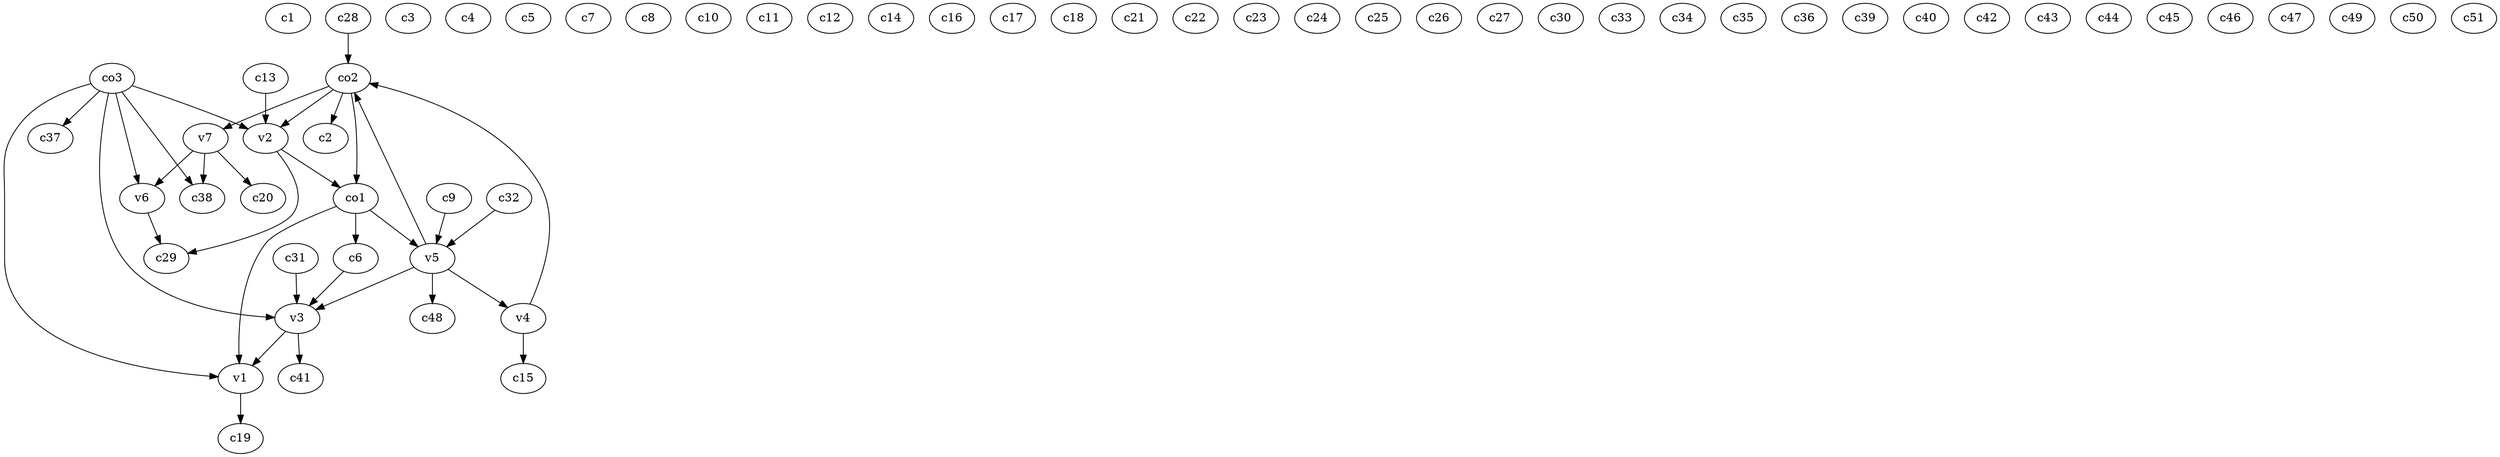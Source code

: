 strict digraph  {
c1;
c2;
c3;
c4;
c5;
c6;
c7;
c8;
c9;
c10;
c11;
c12;
c13;
c14;
c15;
c16;
c17;
c18;
c19;
c20;
c21;
c22;
c23;
c24;
c25;
c26;
c27;
c28;
c29;
c30;
c31;
c32;
c33;
c34;
c35;
c36;
c37;
c38;
c39;
c40;
c41;
c42;
c43;
c44;
c45;
c46;
c47;
c48;
c49;
c50;
c51;
v1;
v2;
v3;
v4;
v5;
v6;
v7;
co1;
co2;
co3;
c6 -> v3  [weight=1];
c9 -> v5  [weight=1];
c13 -> v2  [weight=1];
c28 -> co2  [weight=1];
c31 -> v3  [weight=1];
c32 -> v5  [weight=1];
v1 -> c19  [weight=1];
v2 -> c29  [weight=1];
v2 -> co1  [weight=1];
v3 -> c41  [weight=1];
v3 -> v1  [weight=1];
v4 -> c15  [weight=1];
v4 -> co2  [weight=1];
v5 -> c48  [weight=1];
v5 -> v4  [weight=1];
v5 -> co2  [weight=1];
v5 -> v3  [weight=1];
v6 -> c29  [weight=1];
v7 -> c20  [weight=1];
v7 -> c38  [weight=1];
v7 -> v6  [weight=1];
co1 -> c6  [weight=1];
co1 -> v5  [weight=1];
co1 -> v1  [weight=1];
co2 -> c2  [weight=1];
co2 -> v2  [weight=1];
co2 -> co1  [weight=1];
co2 -> v7  [weight=1];
co3 -> c38  [weight=1];
co3 -> c37  [weight=1];
co3 -> v3  [weight=1];
co3 -> v1  [weight=1];
co3 -> v6  [weight=1];
co3 -> v2  [weight=1];
}
